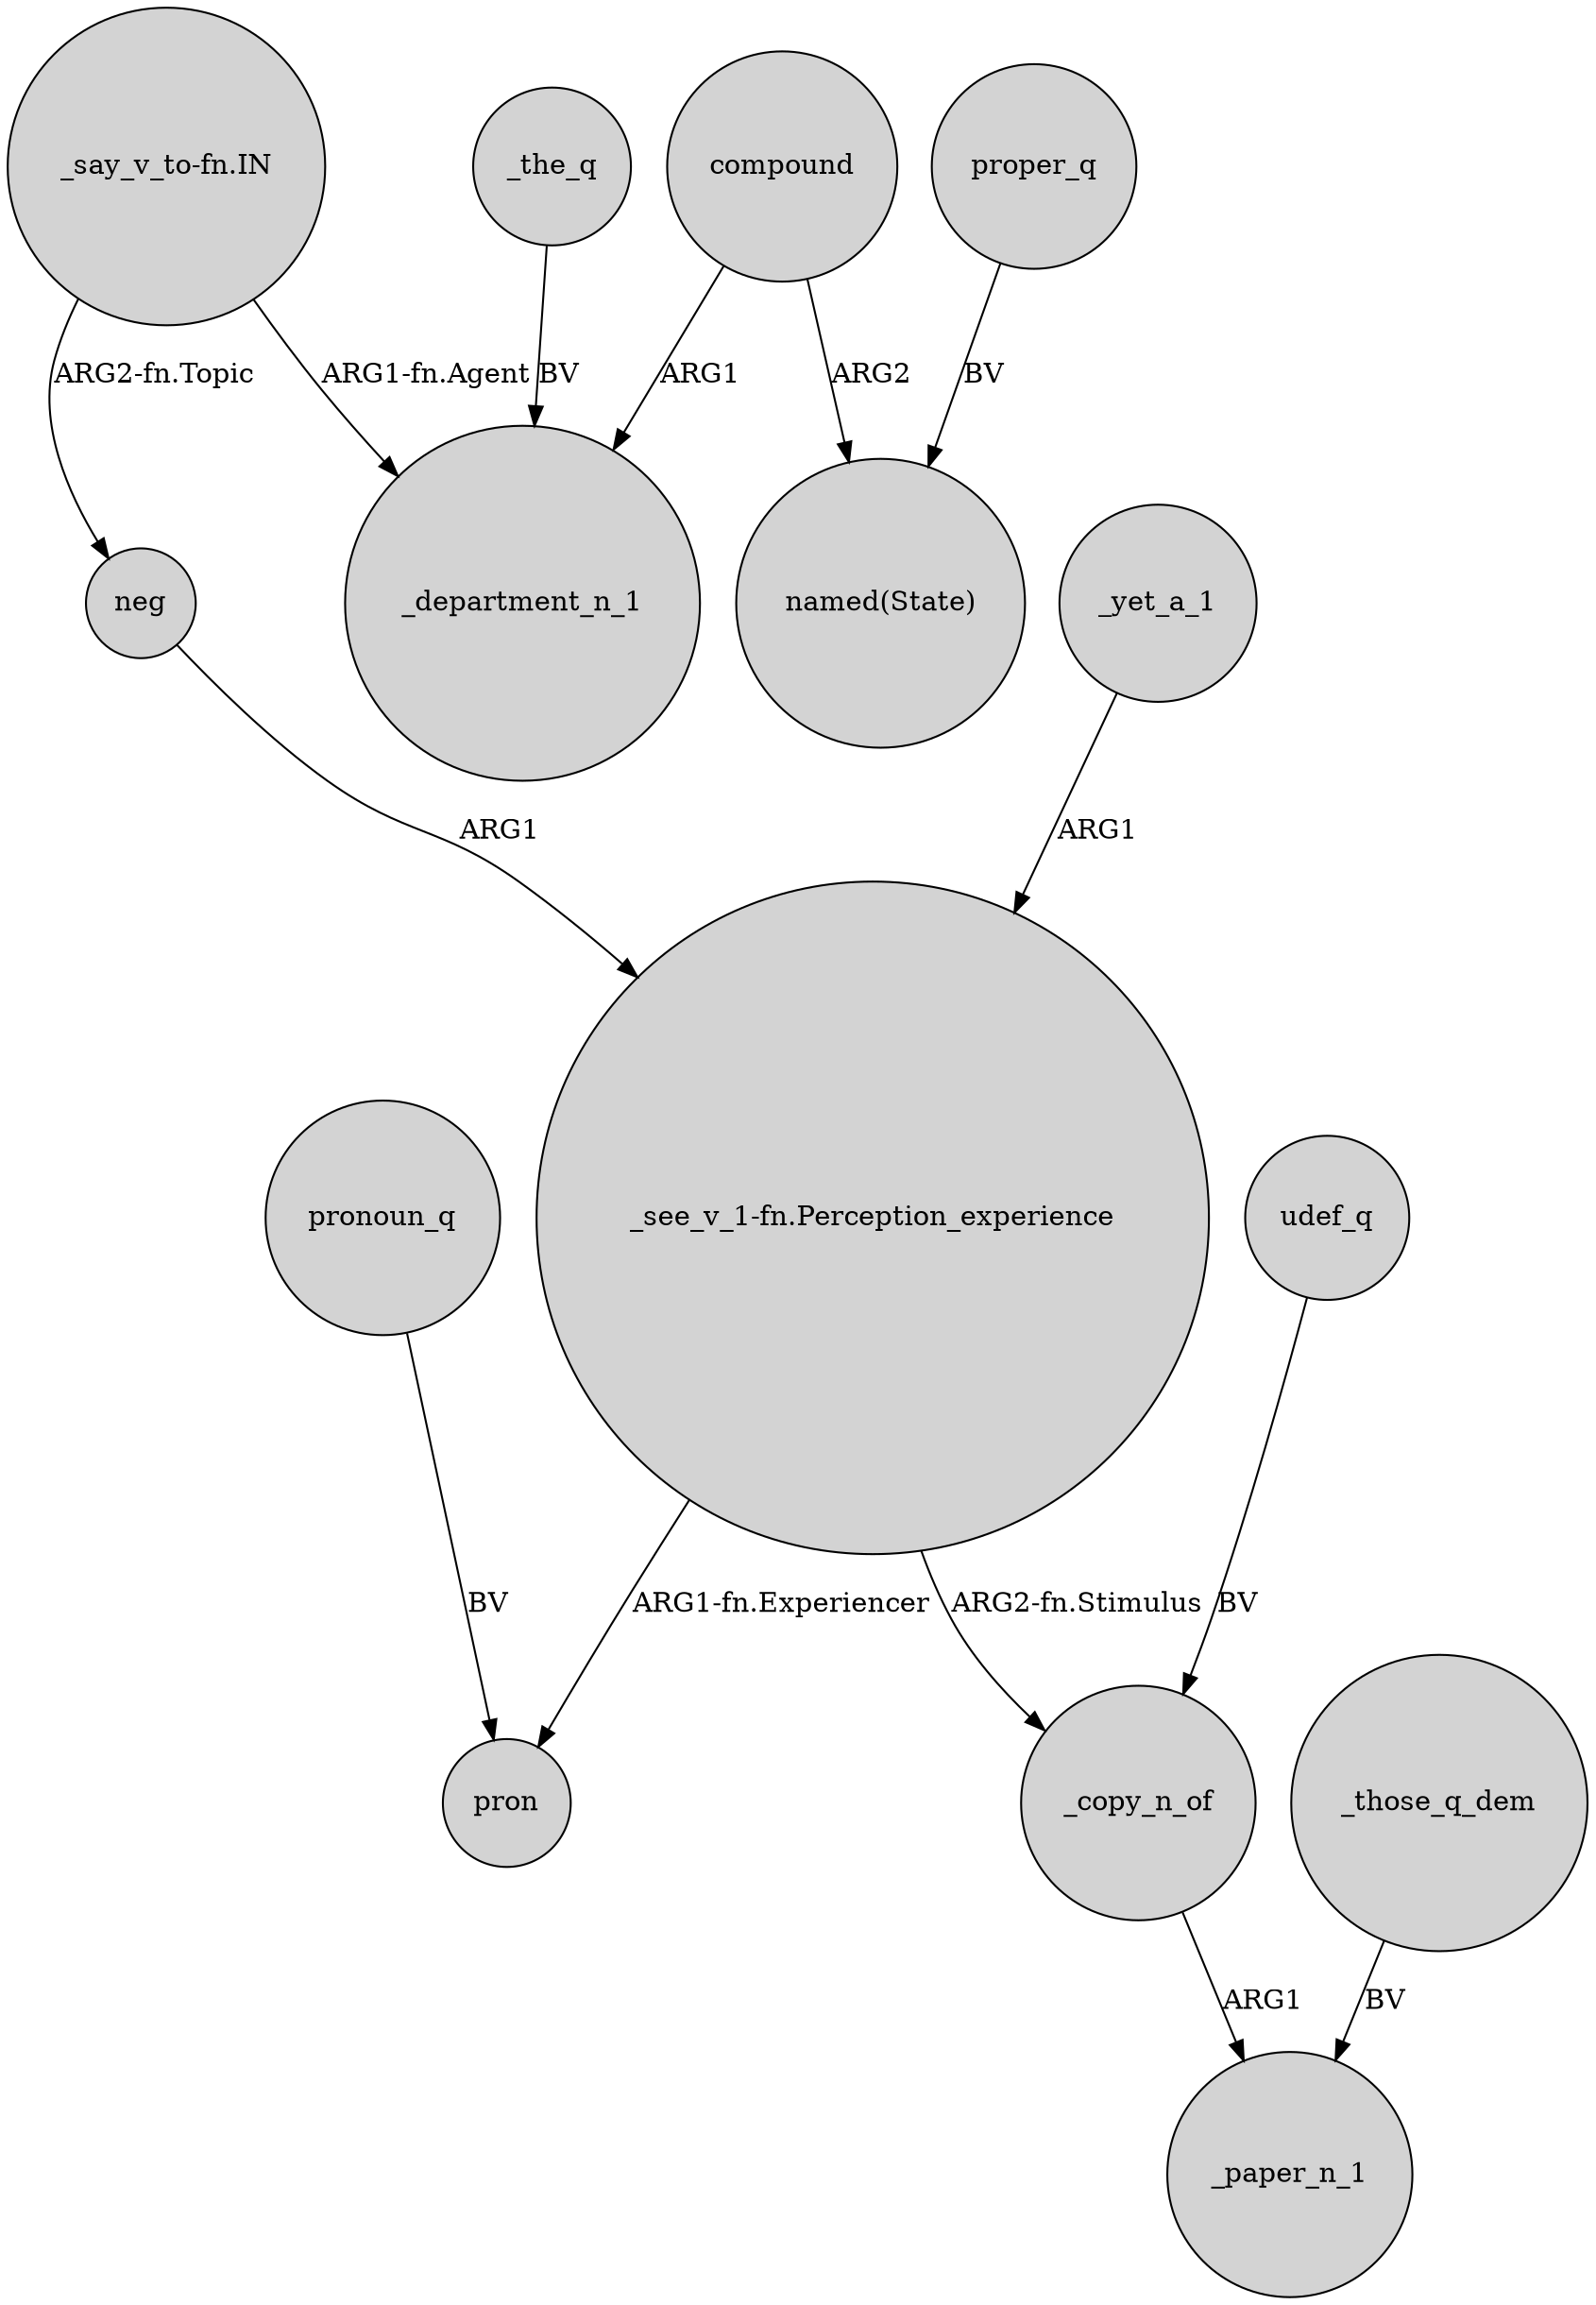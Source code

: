 digraph {
	node [shape=circle style=filled]
	"_say_v_to-fn.IN" -> _department_n_1 [label="ARG1-fn.Agent"]
	"_say_v_to-fn.IN" -> neg [label="ARG2-fn.Topic"]
	compound -> _department_n_1 [label=ARG1]
	proper_q -> "named(State)" [label=BV]
	"_see_v_1-fn.Perception_experience" -> pron [label="ARG1-fn.Experiencer"]
	"_see_v_1-fn.Perception_experience" -> _copy_n_of [label="ARG2-fn.Stimulus"]
	udef_q -> _copy_n_of [label=BV]
	_those_q_dem -> _paper_n_1 [label=BV]
	_the_q -> _department_n_1 [label=BV]
	_yet_a_1 -> "_see_v_1-fn.Perception_experience" [label=ARG1]
	neg -> "_see_v_1-fn.Perception_experience" [label=ARG1]
	_copy_n_of -> _paper_n_1 [label=ARG1]
	compound -> "named(State)" [label=ARG2]
	pronoun_q -> pron [label=BV]
}
